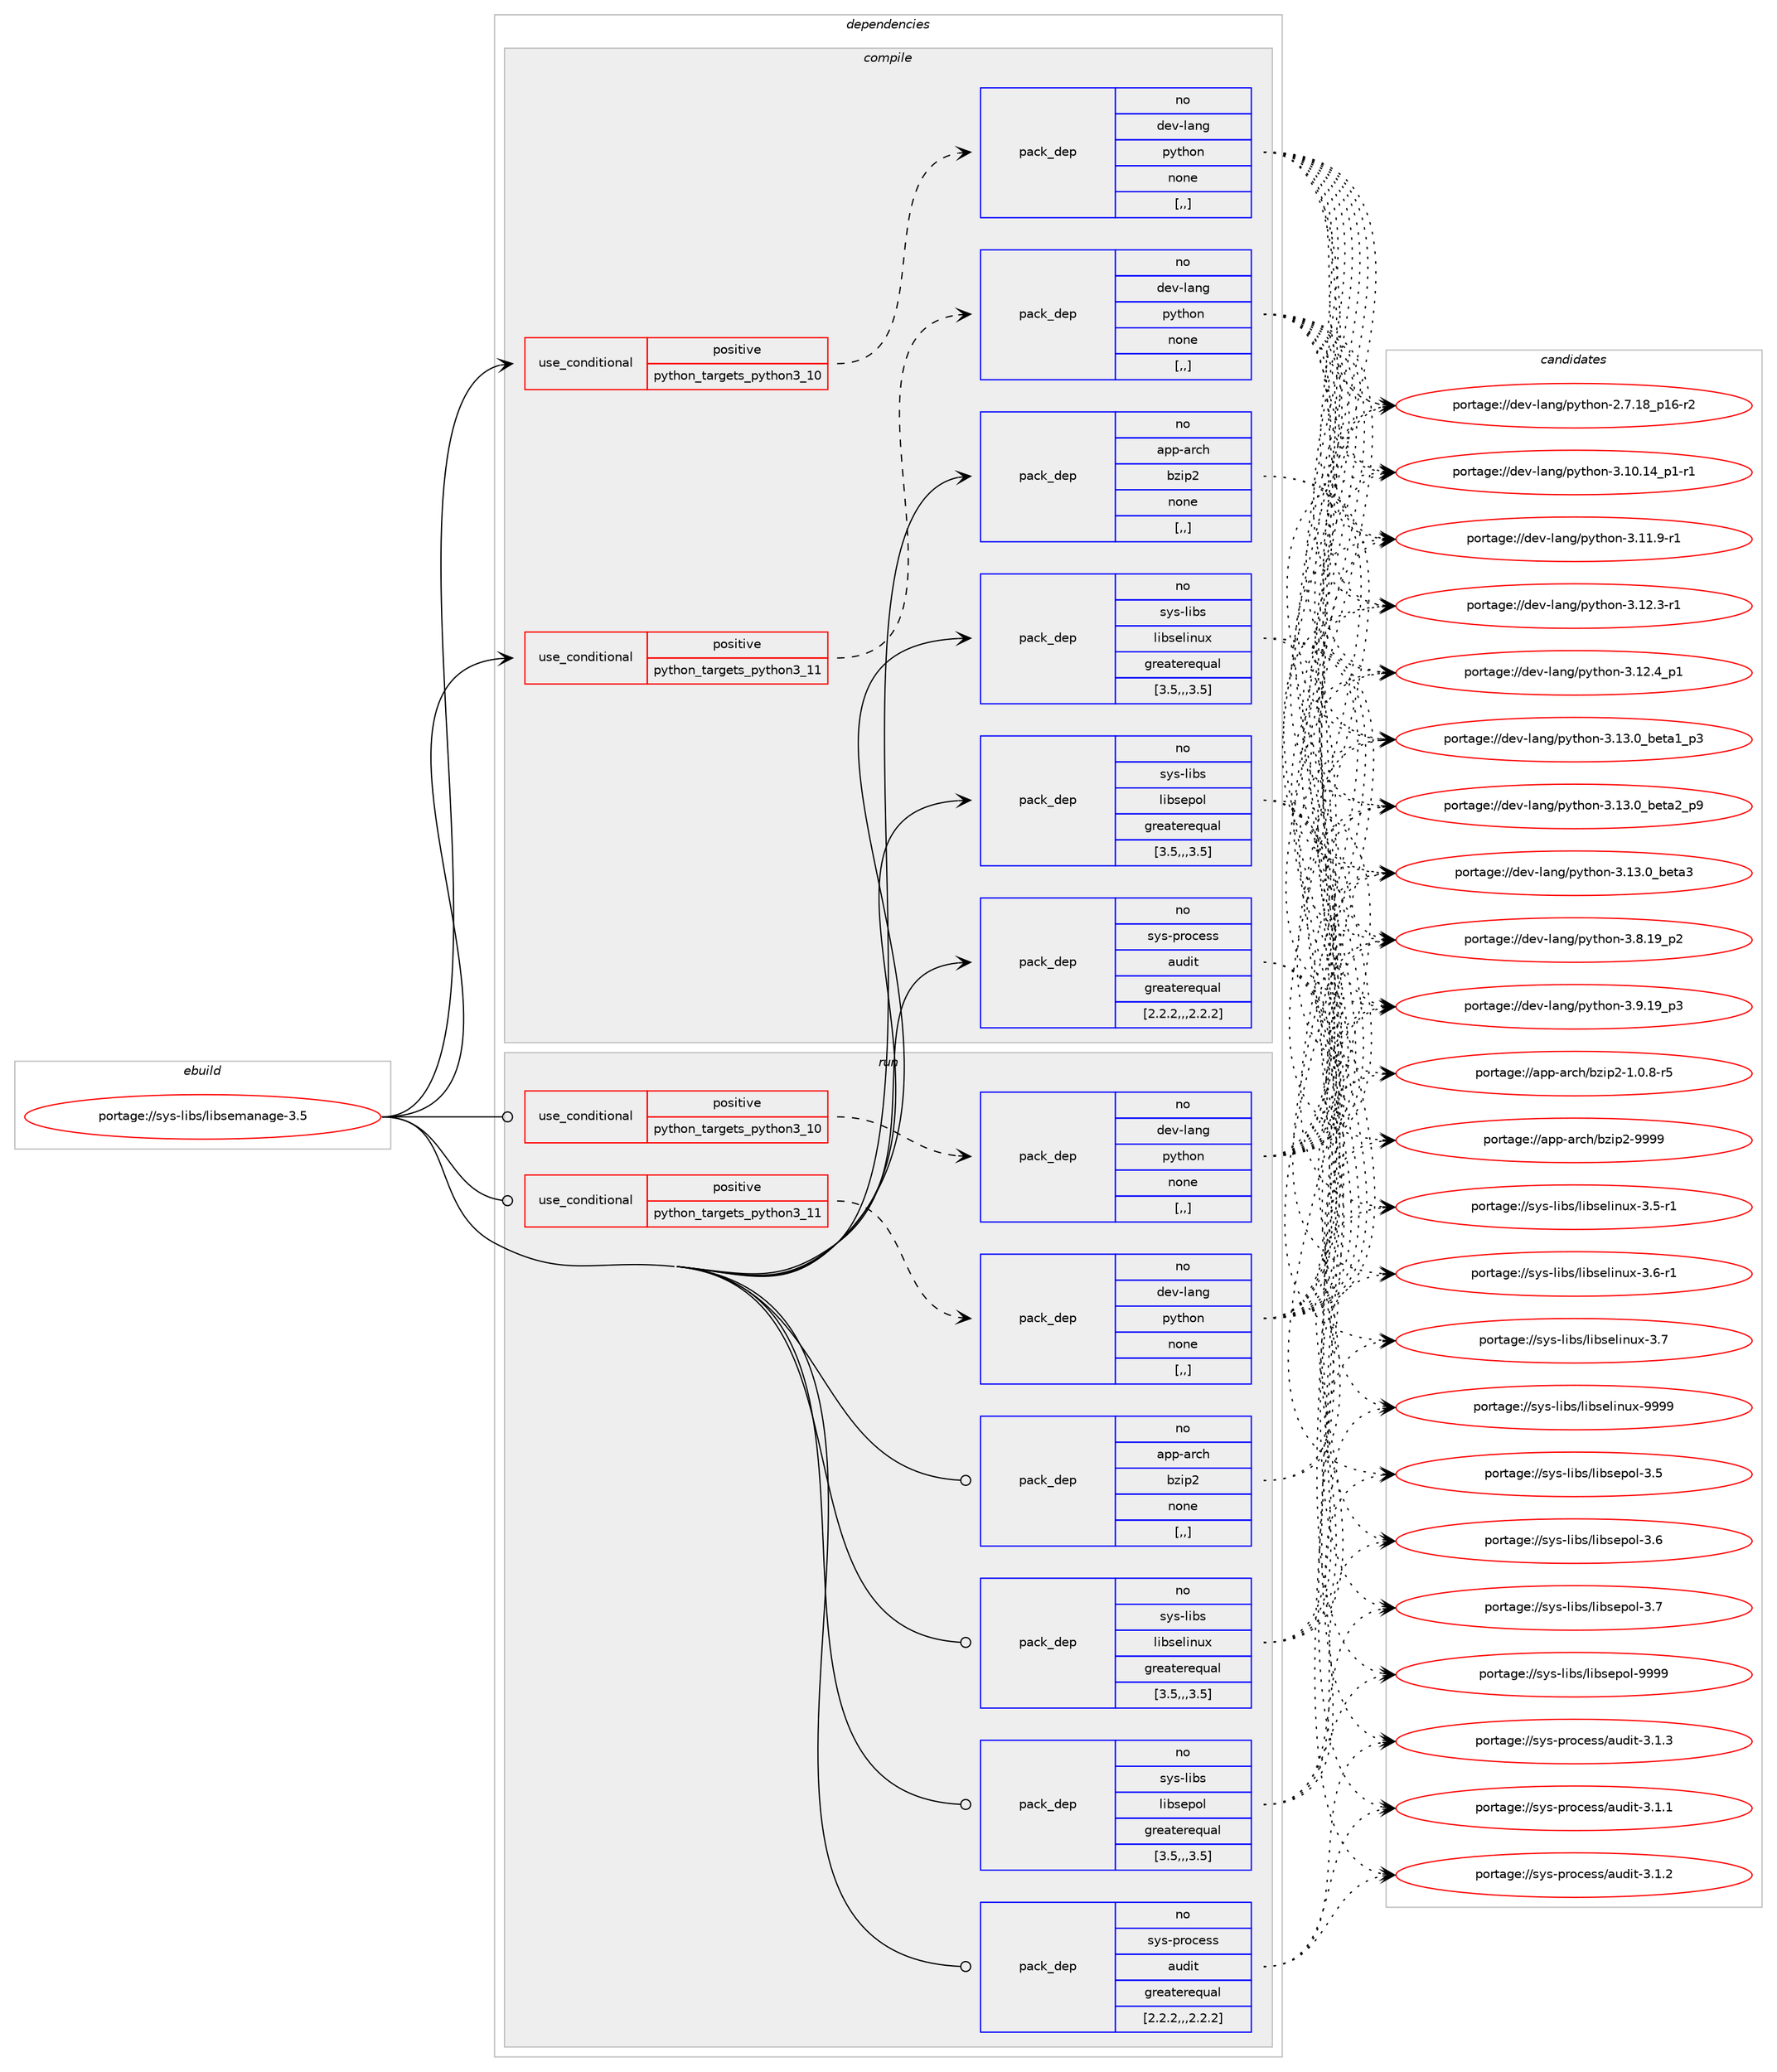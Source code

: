 digraph prolog {

# *************
# Graph options
# *************

newrank=true;
concentrate=true;
compound=true;
graph [rankdir=LR,fontname=Helvetica,fontsize=10,ranksep=1.5];#, ranksep=2.5, nodesep=0.2];
edge  [arrowhead=vee];
node  [fontname=Helvetica,fontsize=10];

# **********
# The ebuild
# **********

subgraph cluster_leftcol {
color=gray;
rank=same;
label=<<i>ebuild</i>>;
id [label="portage://sys-libs/libsemanage-3.5", color=red, width=4, href="../sys-libs/libsemanage-3.5.svg"];
}

# ****************
# The dependencies
# ****************

subgraph cluster_midcol {
color=gray;
label=<<i>dependencies</i>>;
subgraph cluster_compile {
fillcolor="#eeeeee";
style=filled;
label=<<i>compile</i>>;
subgraph cond114990 {
dependency431509 [label=<<TABLE BORDER="0" CELLBORDER="1" CELLSPACING="0" CELLPADDING="4"><TR><TD ROWSPAN="3" CELLPADDING="10">use_conditional</TD></TR><TR><TD>positive</TD></TR><TR><TD>python_targets_python3_10</TD></TR></TABLE>>, shape=none, color=red];
subgraph pack313594 {
dependency431510 [label=<<TABLE BORDER="0" CELLBORDER="1" CELLSPACING="0" CELLPADDING="4" WIDTH="220"><TR><TD ROWSPAN="6" CELLPADDING="30">pack_dep</TD></TR><TR><TD WIDTH="110">no</TD></TR><TR><TD>dev-lang</TD></TR><TR><TD>python</TD></TR><TR><TD>none</TD></TR><TR><TD>[,,]</TD></TR></TABLE>>, shape=none, color=blue];
}
dependency431509:e -> dependency431510:w [weight=20,style="dashed",arrowhead="vee"];
}
id:e -> dependency431509:w [weight=20,style="solid",arrowhead="vee"];
subgraph cond114991 {
dependency431511 [label=<<TABLE BORDER="0" CELLBORDER="1" CELLSPACING="0" CELLPADDING="4"><TR><TD ROWSPAN="3" CELLPADDING="10">use_conditional</TD></TR><TR><TD>positive</TD></TR><TR><TD>python_targets_python3_11</TD></TR></TABLE>>, shape=none, color=red];
subgraph pack313595 {
dependency431512 [label=<<TABLE BORDER="0" CELLBORDER="1" CELLSPACING="0" CELLPADDING="4" WIDTH="220"><TR><TD ROWSPAN="6" CELLPADDING="30">pack_dep</TD></TR><TR><TD WIDTH="110">no</TD></TR><TR><TD>dev-lang</TD></TR><TR><TD>python</TD></TR><TR><TD>none</TD></TR><TR><TD>[,,]</TD></TR></TABLE>>, shape=none, color=blue];
}
dependency431511:e -> dependency431512:w [weight=20,style="dashed",arrowhead="vee"];
}
id:e -> dependency431511:w [weight=20,style="solid",arrowhead="vee"];
subgraph pack313596 {
dependency431513 [label=<<TABLE BORDER="0" CELLBORDER="1" CELLSPACING="0" CELLPADDING="4" WIDTH="220"><TR><TD ROWSPAN="6" CELLPADDING="30">pack_dep</TD></TR><TR><TD WIDTH="110">no</TD></TR><TR><TD>app-arch</TD></TR><TR><TD>bzip2</TD></TR><TR><TD>none</TD></TR><TR><TD>[,,]</TD></TR></TABLE>>, shape=none, color=blue];
}
id:e -> dependency431513:w [weight=20,style="solid",arrowhead="vee"];
subgraph pack313597 {
dependency431514 [label=<<TABLE BORDER="0" CELLBORDER="1" CELLSPACING="0" CELLPADDING="4" WIDTH="220"><TR><TD ROWSPAN="6" CELLPADDING="30">pack_dep</TD></TR><TR><TD WIDTH="110">no</TD></TR><TR><TD>sys-libs</TD></TR><TR><TD>libselinux</TD></TR><TR><TD>greaterequal</TD></TR><TR><TD>[3.5,,,3.5]</TD></TR></TABLE>>, shape=none, color=blue];
}
id:e -> dependency431514:w [weight=20,style="solid",arrowhead="vee"];
subgraph pack313598 {
dependency431515 [label=<<TABLE BORDER="0" CELLBORDER="1" CELLSPACING="0" CELLPADDING="4" WIDTH="220"><TR><TD ROWSPAN="6" CELLPADDING="30">pack_dep</TD></TR><TR><TD WIDTH="110">no</TD></TR><TR><TD>sys-libs</TD></TR><TR><TD>libsepol</TD></TR><TR><TD>greaterequal</TD></TR><TR><TD>[3.5,,,3.5]</TD></TR></TABLE>>, shape=none, color=blue];
}
id:e -> dependency431515:w [weight=20,style="solid",arrowhead="vee"];
subgraph pack313599 {
dependency431516 [label=<<TABLE BORDER="0" CELLBORDER="1" CELLSPACING="0" CELLPADDING="4" WIDTH="220"><TR><TD ROWSPAN="6" CELLPADDING="30">pack_dep</TD></TR><TR><TD WIDTH="110">no</TD></TR><TR><TD>sys-process</TD></TR><TR><TD>audit</TD></TR><TR><TD>greaterequal</TD></TR><TR><TD>[2.2.2,,,2.2.2]</TD></TR></TABLE>>, shape=none, color=blue];
}
id:e -> dependency431516:w [weight=20,style="solid",arrowhead="vee"];
}
subgraph cluster_compileandrun {
fillcolor="#eeeeee";
style=filled;
label=<<i>compile and run</i>>;
}
subgraph cluster_run {
fillcolor="#eeeeee";
style=filled;
label=<<i>run</i>>;
subgraph cond114992 {
dependency431517 [label=<<TABLE BORDER="0" CELLBORDER="1" CELLSPACING="0" CELLPADDING="4"><TR><TD ROWSPAN="3" CELLPADDING="10">use_conditional</TD></TR><TR><TD>positive</TD></TR><TR><TD>python_targets_python3_10</TD></TR></TABLE>>, shape=none, color=red];
subgraph pack313600 {
dependency431518 [label=<<TABLE BORDER="0" CELLBORDER="1" CELLSPACING="0" CELLPADDING="4" WIDTH="220"><TR><TD ROWSPAN="6" CELLPADDING="30">pack_dep</TD></TR><TR><TD WIDTH="110">no</TD></TR><TR><TD>dev-lang</TD></TR><TR><TD>python</TD></TR><TR><TD>none</TD></TR><TR><TD>[,,]</TD></TR></TABLE>>, shape=none, color=blue];
}
dependency431517:e -> dependency431518:w [weight=20,style="dashed",arrowhead="vee"];
}
id:e -> dependency431517:w [weight=20,style="solid",arrowhead="odot"];
subgraph cond114993 {
dependency431519 [label=<<TABLE BORDER="0" CELLBORDER="1" CELLSPACING="0" CELLPADDING="4"><TR><TD ROWSPAN="3" CELLPADDING="10">use_conditional</TD></TR><TR><TD>positive</TD></TR><TR><TD>python_targets_python3_11</TD></TR></TABLE>>, shape=none, color=red];
subgraph pack313601 {
dependency431520 [label=<<TABLE BORDER="0" CELLBORDER="1" CELLSPACING="0" CELLPADDING="4" WIDTH="220"><TR><TD ROWSPAN="6" CELLPADDING="30">pack_dep</TD></TR><TR><TD WIDTH="110">no</TD></TR><TR><TD>dev-lang</TD></TR><TR><TD>python</TD></TR><TR><TD>none</TD></TR><TR><TD>[,,]</TD></TR></TABLE>>, shape=none, color=blue];
}
dependency431519:e -> dependency431520:w [weight=20,style="dashed",arrowhead="vee"];
}
id:e -> dependency431519:w [weight=20,style="solid",arrowhead="odot"];
subgraph pack313602 {
dependency431521 [label=<<TABLE BORDER="0" CELLBORDER="1" CELLSPACING="0" CELLPADDING="4" WIDTH="220"><TR><TD ROWSPAN="6" CELLPADDING="30">pack_dep</TD></TR><TR><TD WIDTH="110">no</TD></TR><TR><TD>app-arch</TD></TR><TR><TD>bzip2</TD></TR><TR><TD>none</TD></TR><TR><TD>[,,]</TD></TR></TABLE>>, shape=none, color=blue];
}
id:e -> dependency431521:w [weight=20,style="solid",arrowhead="odot"];
subgraph pack313603 {
dependency431522 [label=<<TABLE BORDER="0" CELLBORDER="1" CELLSPACING="0" CELLPADDING="4" WIDTH="220"><TR><TD ROWSPAN="6" CELLPADDING="30">pack_dep</TD></TR><TR><TD WIDTH="110">no</TD></TR><TR><TD>sys-libs</TD></TR><TR><TD>libselinux</TD></TR><TR><TD>greaterequal</TD></TR><TR><TD>[3.5,,,3.5]</TD></TR></TABLE>>, shape=none, color=blue];
}
id:e -> dependency431522:w [weight=20,style="solid",arrowhead="odot"];
subgraph pack313604 {
dependency431523 [label=<<TABLE BORDER="0" CELLBORDER="1" CELLSPACING="0" CELLPADDING="4" WIDTH="220"><TR><TD ROWSPAN="6" CELLPADDING="30">pack_dep</TD></TR><TR><TD WIDTH="110">no</TD></TR><TR><TD>sys-libs</TD></TR><TR><TD>libsepol</TD></TR><TR><TD>greaterequal</TD></TR><TR><TD>[3.5,,,3.5]</TD></TR></TABLE>>, shape=none, color=blue];
}
id:e -> dependency431523:w [weight=20,style="solid",arrowhead="odot"];
subgraph pack313605 {
dependency431524 [label=<<TABLE BORDER="0" CELLBORDER="1" CELLSPACING="0" CELLPADDING="4" WIDTH="220"><TR><TD ROWSPAN="6" CELLPADDING="30">pack_dep</TD></TR><TR><TD WIDTH="110">no</TD></TR><TR><TD>sys-process</TD></TR><TR><TD>audit</TD></TR><TR><TD>greaterequal</TD></TR><TR><TD>[2.2.2,,,2.2.2]</TD></TR></TABLE>>, shape=none, color=blue];
}
id:e -> dependency431524:w [weight=20,style="solid",arrowhead="odot"];
}
}

# **************
# The candidates
# **************

subgraph cluster_choices {
rank=same;
color=gray;
label=<<i>candidates</i>>;

subgraph choice313594 {
color=black;
nodesep=1;
choice100101118451089711010347112121116104111110455046554649569511249544511450 [label="portage://dev-lang/python-2.7.18_p16-r2", color=red, width=4,href="../dev-lang/python-2.7.18_p16-r2.svg"];
choice100101118451089711010347112121116104111110455146494846495295112494511449 [label="portage://dev-lang/python-3.10.14_p1-r1", color=red, width=4,href="../dev-lang/python-3.10.14_p1-r1.svg"];
choice100101118451089711010347112121116104111110455146494946574511449 [label="portage://dev-lang/python-3.11.9-r1", color=red, width=4,href="../dev-lang/python-3.11.9-r1.svg"];
choice100101118451089711010347112121116104111110455146495046514511449 [label="portage://dev-lang/python-3.12.3-r1", color=red, width=4,href="../dev-lang/python-3.12.3-r1.svg"];
choice100101118451089711010347112121116104111110455146495046529511249 [label="portage://dev-lang/python-3.12.4_p1", color=red, width=4,href="../dev-lang/python-3.12.4_p1.svg"];
choice10010111845108971101034711212111610411111045514649514648959810111697499511251 [label="portage://dev-lang/python-3.13.0_beta1_p3", color=red, width=4,href="../dev-lang/python-3.13.0_beta1_p3.svg"];
choice10010111845108971101034711212111610411111045514649514648959810111697509511257 [label="portage://dev-lang/python-3.13.0_beta2_p9", color=red, width=4,href="../dev-lang/python-3.13.0_beta2_p9.svg"];
choice1001011184510897110103471121211161041111104551464951464895981011169751 [label="portage://dev-lang/python-3.13.0_beta3", color=red, width=4,href="../dev-lang/python-3.13.0_beta3.svg"];
choice100101118451089711010347112121116104111110455146564649579511250 [label="portage://dev-lang/python-3.8.19_p2", color=red, width=4,href="../dev-lang/python-3.8.19_p2.svg"];
choice100101118451089711010347112121116104111110455146574649579511251 [label="portage://dev-lang/python-3.9.19_p3", color=red, width=4,href="../dev-lang/python-3.9.19_p3.svg"];
dependency431510:e -> choice100101118451089711010347112121116104111110455046554649569511249544511450:w [style=dotted,weight="100"];
dependency431510:e -> choice100101118451089711010347112121116104111110455146494846495295112494511449:w [style=dotted,weight="100"];
dependency431510:e -> choice100101118451089711010347112121116104111110455146494946574511449:w [style=dotted,weight="100"];
dependency431510:e -> choice100101118451089711010347112121116104111110455146495046514511449:w [style=dotted,weight="100"];
dependency431510:e -> choice100101118451089711010347112121116104111110455146495046529511249:w [style=dotted,weight="100"];
dependency431510:e -> choice10010111845108971101034711212111610411111045514649514648959810111697499511251:w [style=dotted,weight="100"];
dependency431510:e -> choice10010111845108971101034711212111610411111045514649514648959810111697509511257:w [style=dotted,weight="100"];
dependency431510:e -> choice1001011184510897110103471121211161041111104551464951464895981011169751:w [style=dotted,weight="100"];
dependency431510:e -> choice100101118451089711010347112121116104111110455146564649579511250:w [style=dotted,weight="100"];
dependency431510:e -> choice100101118451089711010347112121116104111110455146574649579511251:w [style=dotted,weight="100"];
}
subgraph choice313595 {
color=black;
nodesep=1;
choice100101118451089711010347112121116104111110455046554649569511249544511450 [label="portage://dev-lang/python-2.7.18_p16-r2", color=red, width=4,href="../dev-lang/python-2.7.18_p16-r2.svg"];
choice100101118451089711010347112121116104111110455146494846495295112494511449 [label="portage://dev-lang/python-3.10.14_p1-r1", color=red, width=4,href="../dev-lang/python-3.10.14_p1-r1.svg"];
choice100101118451089711010347112121116104111110455146494946574511449 [label="portage://dev-lang/python-3.11.9-r1", color=red, width=4,href="../dev-lang/python-3.11.9-r1.svg"];
choice100101118451089711010347112121116104111110455146495046514511449 [label="portage://dev-lang/python-3.12.3-r1", color=red, width=4,href="../dev-lang/python-3.12.3-r1.svg"];
choice100101118451089711010347112121116104111110455146495046529511249 [label="portage://dev-lang/python-3.12.4_p1", color=red, width=4,href="../dev-lang/python-3.12.4_p1.svg"];
choice10010111845108971101034711212111610411111045514649514648959810111697499511251 [label="portage://dev-lang/python-3.13.0_beta1_p3", color=red, width=4,href="../dev-lang/python-3.13.0_beta1_p3.svg"];
choice10010111845108971101034711212111610411111045514649514648959810111697509511257 [label="portage://dev-lang/python-3.13.0_beta2_p9", color=red, width=4,href="../dev-lang/python-3.13.0_beta2_p9.svg"];
choice1001011184510897110103471121211161041111104551464951464895981011169751 [label="portage://dev-lang/python-3.13.0_beta3", color=red, width=4,href="../dev-lang/python-3.13.0_beta3.svg"];
choice100101118451089711010347112121116104111110455146564649579511250 [label="portage://dev-lang/python-3.8.19_p2", color=red, width=4,href="../dev-lang/python-3.8.19_p2.svg"];
choice100101118451089711010347112121116104111110455146574649579511251 [label="portage://dev-lang/python-3.9.19_p3", color=red, width=4,href="../dev-lang/python-3.9.19_p3.svg"];
dependency431512:e -> choice100101118451089711010347112121116104111110455046554649569511249544511450:w [style=dotted,weight="100"];
dependency431512:e -> choice100101118451089711010347112121116104111110455146494846495295112494511449:w [style=dotted,weight="100"];
dependency431512:e -> choice100101118451089711010347112121116104111110455146494946574511449:w [style=dotted,weight="100"];
dependency431512:e -> choice100101118451089711010347112121116104111110455146495046514511449:w [style=dotted,weight="100"];
dependency431512:e -> choice100101118451089711010347112121116104111110455146495046529511249:w [style=dotted,weight="100"];
dependency431512:e -> choice10010111845108971101034711212111610411111045514649514648959810111697499511251:w [style=dotted,weight="100"];
dependency431512:e -> choice10010111845108971101034711212111610411111045514649514648959810111697509511257:w [style=dotted,weight="100"];
dependency431512:e -> choice1001011184510897110103471121211161041111104551464951464895981011169751:w [style=dotted,weight="100"];
dependency431512:e -> choice100101118451089711010347112121116104111110455146564649579511250:w [style=dotted,weight="100"];
dependency431512:e -> choice100101118451089711010347112121116104111110455146574649579511251:w [style=dotted,weight="100"];
}
subgraph choice313596 {
color=black;
nodesep=1;
choice971121124597114991044798122105112504549464846564511453 [label="portage://app-arch/bzip2-1.0.8-r5", color=red, width=4,href="../app-arch/bzip2-1.0.8-r5.svg"];
choice971121124597114991044798122105112504557575757 [label="portage://app-arch/bzip2-9999", color=red, width=4,href="../app-arch/bzip2-9999.svg"];
dependency431513:e -> choice971121124597114991044798122105112504549464846564511453:w [style=dotted,weight="100"];
dependency431513:e -> choice971121124597114991044798122105112504557575757:w [style=dotted,weight="100"];
}
subgraph choice313597 {
color=black;
nodesep=1;
choice11512111545108105981154710810598115101108105110117120455146534511449 [label="portage://sys-libs/libselinux-3.5-r1", color=red, width=4,href="../sys-libs/libselinux-3.5-r1.svg"];
choice11512111545108105981154710810598115101108105110117120455146544511449 [label="portage://sys-libs/libselinux-3.6-r1", color=red, width=4,href="../sys-libs/libselinux-3.6-r1.svg"];
choice1151211154510810598115471081059811510110810511011712045514655 [label="portage://sys-libs/libselinux-3.7", color=red, width=4,href="../sys-libs/libselinux-3.7.svg"];
choice115121115451081059811547108105981151011081051101171204557575757 [label="portage://sys-libs/libselinux-9999", color=red, width=4,href="../sys-libs/libselinux-9999.svg"];
dependency431514:e -> choice11512111545108105981154710810598115101108105110117120455146534511449:w [style=dotted,weight="100"];
dependency431514:e -> choice11512111545108105981154710810598115101108105110117120455146544511449:w [style=dotted,weight="100"];
dependency431514:e -> choice1151211154510810598115471081059811510110810511011712045514655:w [style=dotted,weight="100"];
dependency431514:e -> choice115121115451081059811547108105981151011081051101171204557575757:w [style=dotted,weight="100"];
}
subgraph choice313598 {
color=black;
nodesep=1;
choice1151211154510810598115471081059811510111211110845514653 [label="portage://sys-libs/libsepol-3.5", color=red, width=4,href="../sys-libs/libsepol-3.5.svg"];
choice1151211154510810598115471081059811510111211110845514654 [label="portage://sys-libs/libsepol-3.6", color=red, width=4,href="../sys-libs/libsepol-3.6.svg"];
choice1151211154510810598115471081059811510111211110845514655 [label="portage://sys-libs/libsepol-3.7", color=red, width=4,href="../sys-libs/libsepol-3.7.svg"];
choice115121115451081059811547108105981151011121111084557575757 [label="portage://sys-libs/libsepol-9999", color=red, width=4,href="../sys-libs/libsepol-9999.svg"];
dependency431515:e -> choice1151211154510810598115471081059811510111211110845514653:w [style=dotted,weight="100"];
dependency431515:e -> choice1151211154510810598115471081059811510111211110845514654:w [style=dotted,weight="100"];
dependency431515:e -> choice1151211154510810598115471081059811510111211110845514655:w [style=dotted,weight="100"];
dependency431515:e -> choice115121115451081059811547108105981151011121111084557575757:w [style=dotted,weight="100"];
}
subgraph choice313599 {
color=black;
nodesep=1;
choice11512111545112114111991011151154797117100105116455146494649 [label="portage://sys-process/audit-3.1.1", color=red, width=4,href="../sys-process/audit-3.1.1.svg"];
choice11512111545112114111991011151154797117100105116455146494650 [label="portage://sys-process/audit-3.1.2", color=red, width=4,href="../sys-process/audit-3.1.2.svg"];
choice11512111545112114111991011151154797117100105116455146494651 [label="portage://sys-process/audit-3.1.3", color=red, width=4,href="../sys-process/audit-3.1.3.svg"];
dependency431516:e -> choice11512111545112114111991011151154797117100105116455146494649:w [style=dotted,weight="100"];
dependency431516:e -> choice11512111545112114111991011151154797117100105116455146494650:w [style=dotted,weight="100"];
dependency431516:e -> choice11512111545112114111991011151154797117100105116455146494651:w [style=dotted,weight="100"];
}
subgraph choice313600 {
color=black;
nodesep=1;
choice100101118451089711010347112121116104111110455046554649569511249544511450 [label="portage://dev-lang/python-2.7.18_p16-r2", color=red, width=4,href="../dev-lang/python-2.7.18_p16-r2.svg"];
choice100101118451089711010347112121116104111110455146494846495295112494511449 [label="portage://dev-lang/python-3.10.14_p1-r1", color=red, width=4,href="../dev-lang/python-3.10.14_p1-r1.svg"];
choice100101118451089711010347112121116104111110455146494946574511449 [label="portage://dev-lang/python-3.11.9-r1", color=red, width=4,href="../dev-lang/python-3.11.9-r1.svg"];
choice100101118451089711010347112121116104111110455146495046514511449 [label="portage://dev-lang/python-3.12.3-r1", color=red, width=4,href="../dev-lang/python-3.12.3-r1.svg"];
choice100101118451089711010347112121116104111110455146495046529511249 [label="portage://dev-lang/python-3.12.4_p1", color=red, width=4,href="../dev-lang/python-3.12.4_p1.svg"];
choice10010111845108971101034711212111610411111045514649514648959810111697499511251 [label="portage://dev-lang/python-3.13.0_beta1_p3", color=red, width=4,href="../dev-lang/python-3.13.0_beta1_p3.svg"];
choice10010111845108971101034711212111610411111045514649514648959810111697509511257 [label="portage://dev-lang/python-3.13.0_beta2_p9", color=red, width=4,href="../dev-lang/python-3.13.0_beta2_p9.svg"];
choice1001011184510897110103471121211161041111104551464951464895981011169751 [label="portage://dev-lang/python-3.13.0_beta3", color=red, width=4,href="../dev-lang/python-3.13.0_beta3.svg"];
choice100101118451089711010347112121116104111110455146564649579511250 [label="portage://dev-lang/python-3.8.19_p2", color=red, width=4,href="../dev-lang/python-3.8.19_p2.svg"];
choice100101118451089711010347112121116104111110455146574649579511251 [label="portage://dev-lang/python-3.9.19_p3", color=red, width=4,href="../dev-lang/python-3.9.19_p3.svg"];
dependency431518:e -> choice100101118451089711010347112121116104111110455046554649569511249544511450:w [style=dotted,weight="100"];
dependency431518:e -> choice100101118451089711010347112121116104111110455146494846495295112494511449:w [style=dotted,weight="100"];
dependency431518:e -> choice100101118451089711010347112121116104111110455146494946574511449:w [style=dotted,weight="100"];
dependency431518:e -> choice100101118451089711010347112121116104111110455146495046514511449:w [style=dotted,weight="100"];
dependency431518:e -> choice100101118451089711010347112121116104111110455146495046529511249:w [style=dotted,weight="100"];
dependency431518:e -> choice10010111845108971101034711212111610411111045514649514648959810111697499511251:w [style=dotted,weight="100"];
dependency431518:e -> choice10010111845108971101034711212111610411111045514649514648959810111697509511257:w [style=dotted,weight="100"];
dependency431518:e -> choice1001011184510897110103471121211161041111104551464951464895981011169751:w [style=dotted,weight="100"];
dependency431518:e -> choice100101118451089711010347112121116104111110455146564649579511250:w [style=dotted,weight="100"];
dependency431518:e -> choice100101118451089711010347112121116104111110455146574649579511251:w [style=dotted,weight="100"];
}
subgraph choice313601 {
color=black;
nodesep=1;
choice100101118451089711010347112121116104111110455046554649569511249544511450 [label="portage://dev-lang/python-2.7.18_p16-r2", color=red, width=4,href="../dev-lang/python-2.7.18_p16-r2.svg"];
choice100101118451089711010347112121116104111110455146494846495295112494511449 [label="portage://dev-lang/python-3.10.14_p1-r1", color=red, width=4,href="../dev-lang/python-3.10.14_p1-r1.svg"];
choice100101118451089711010347112121116104111110455146494946574511449 [label="portage://dev-lang/python-3.11.9-r1", color=red, width=4,href="../dev-lang/python-3.11.9-r1.svg"];
choice100101118451089711010347112121116104111110455146495046514511449 [label="portage://dev-lang/python-3.12.3-r1", color=red, width=4,href="../dev-lang/python-3.12.3-r1.svg"];
choice100101118451089711010347112121116104111110455146495046529511249 [label="portage://dev-lang/python-3.12.4_p1", color=red, width=4,href="../dev-lang/python-3.12.4_p1.svg"];
choice10010111845108971101034711212111610411111045514649514648959810111697499511251 [label="portage://dev-lang/python-3.13.0_beta1_p3", color=red, width=4,href="../dev-lang/python-3.13.0_beta1_p3.svg"];
choice10010111845108971101034711212111610411111045514649514648959810111697509511257 [label="portage://dev-lang/python-3.13.0_beta2_p9", color=red, width=4,href="../dev-lang/python-3.13.0_beta2_p9.svg"];
choice1001011184510897110103471121211161041111104551464951464895981011169751 [label="portage://dev-lang/python-3.13.0_beta3", color=red, width=4,href="../dev-lang/python-3.13.0_beta3.svg"];
choice100101118451089711010347112121116104111110455146564649579511250 [label="portage://dev-lang/python-3.8.19_p2", color=red, width=4,href="../dev-lang/python-3.8.19_p2.svg"];
choice100101118451089711010347112121116104111110455146574649579511251 [label="portage://dev-lang/python-3.9.19_p3", color=red, width=4,href="../dev-lang/python-3.9.19_p3.svg"];
dependency431520:e -> choice100101118451089711010347112121116104111110455046554649569511249544511450:w [style=dotted,weight="100"];
dependency431520:e -> choice100101118451089711010347112121116104111110455146494846495295112494511449:w [style=dotted,weight="100"];
dependency431520:e -> choice100101118451089711010347112121116104111110455146494946574511449:w [style=dotted,weight="100"];
dependency431520:e -> choice100101118451089711010347112121116104111110455146495046514511449:w [style=dotted,weight="100"];
dependency431520:e -> choice100101118451089711010347112121116104111110455146495046529511249:w [style=dotted,weight="100"];
dependency431520:e -> choice10010111845108971101034711212111610411111045514649514648959810111697499511251:w [style=dotted,weight="100"];
dependency431520:e -> choice10010111845108971101034711212111610411111045514649514648959810111697509511257:w [style=dotted,weight="100"];
dependency431520:e -> choice1001011184510897110103471121211161041111104551464951464895981011169751:w [style=dotted,weight="100"];
dependency431520:e -> choice100101118451089711010347112121116104111110455146564649579511250:w [style=dotted,weight="100"];
dependency431520:e -> choice100101118451089711010347112121116104111110455146574649579511251:w [style=dotted,weight="100"];
}
subgraph choice313602 {
color=black;
nodesep=1;
choice971121124597114991044798122105112504549464846564511453 [label="portage://app-arch/bzip2-1.0.8-r5", color=red, width=4,href="../app-arch/bzip2-1.0.8-r5.svg"];
choice971121124597114991044798122105112504557575757 [label="portage://app-arch/bzip2-9999", color=red, width=4,href="../app-arch/bzip2-9999.svg"];
dependency431521:e -> choice971121124597114991044798122105112504549464846564511453:w [style=dotted,weight="100"];
dependency431521:e -> choice971121124597114991044798122105112504557575757:w [style=dotted,weight="100"];
}
subgraph choice313603 {
color=black;
nodesep=1;
choice11512111545108105981154710810598115101108105110117120455146534511449 [label="portage://sys-libs/libselinux-3.5-r1", color=red, width=4,href="../sys-libs/libselinux-3.5-r1.svg"];
choice11512111545108105981154710810598115101108105110117120455146544511449 [label="portage://sys-libs/libselinux-3.6-r1", color=red, width=4,href="../sys-libs/libselinux-3.6-r1.svg"];
choice1151211154510810598115471081059811510110810511011712045514655 [label="portage://sys-libs/libselinux-3.7", color=red, width=4,href="../sys-libs/libselinux-3.7.svg"];
choice115121115451081059811547108105981151011081051101171204557575757 [label="portage://sys-libs/libselinux-9999", color=red, width=4,href="../sys-libs/libselinux-9999.svg"];
dependency431522:e -> choice11512111545108105981154710810598115101108105110117120455146534511449:w [style=dotted,weight="100"];
dependency431522:e -> choice11512111545108105981154710810598115101108105110117120455146544511449:w [style=dotted,weight="100"];
dependency431522:e -> choice1151211154510810598115471081059811510110810511011712045514655:w [style=dotted,weight="100"];
dependency431522:e -> choice115121115451081059811547108105981151011081051101171204557575757:w [style=dotted,weight="100"];
}
subgraph choice313604 {
color=black;
nodesep=1;
choice1151211154510810598115471081059811510111211110845514653 [label="portage://sys-libs/libsepol-3.5", color=red, width=4,href="../sys-libs/libsepol-3.5.svg"];
choice1151211154510810598115471081059811510111211110845514654 [label="portage://sys-libs/libsepol-3.6", color=red, width=4,href="../sys-libs/libsepol-3.6.svg"];
choice1151211154510810598115471081059811510111211110845514655 [label="portage://sys-libs/libsepol-3.7", color=red, width=4,href="../sys-libs/libsepol-3.7.svg"];
choice115121115451081059811547108105981151011121111084557575757 [label="portage://sys-libs/libsepol-9999", color=red, width=4,href="../sys-libs/libsepol-9999.svg"];
dependency431523:e -> choice1151211154510810598115471081059811510111211110845514653:w [style=dotted,weight="100"];
dependency431523:e -> choice1151211154510810598115471081059811510111211110845514654:w [style=dotted,weight="100"];
dependency431523:e -> choice1151211154510810598115471081059811510111211110845514655:w [style=dotted,weight="100"];
dependency431523:e -> choice115121115451081059811547108105981151011121111084557575757:w [style=dotted,weight="100"];
}
subgraph choice313605 {
color=black;
nodesep=1;
choice11512111545112114111991011151154797117100105116455146494649 [label="portage://sys-process/audit-3.1.1", color=red, width=4,href="../sys-process/audit-3.1.1.svg"];
choice11512111545112114111991011151154797117100105116455146494650 [label="portage://sys-process/audit-3.1.2", color=red, width=4,href="../sys-process/audit-3.1.2.svg"];
choice11512111545112114111991011151154797117100105116455146494651 [label="portage://sys-process/audit-3.1.3", color=red, width=4,href="../sys-process/audit-3.1.3.svg"];
dependency431524:e -> choice11512111545112114111991011151154797117100105116455146494649:w [style=dotted,weight="100"];
dependency431524:e -> choice11512111545112114111991011151154797117100105116455146494650:w [style=dotted,weight="100"];
dependency431524:e -> choice11512111545112114111991011151154797117100105116455146494651:w [style=dotted,weight="100"];
}
}

}

